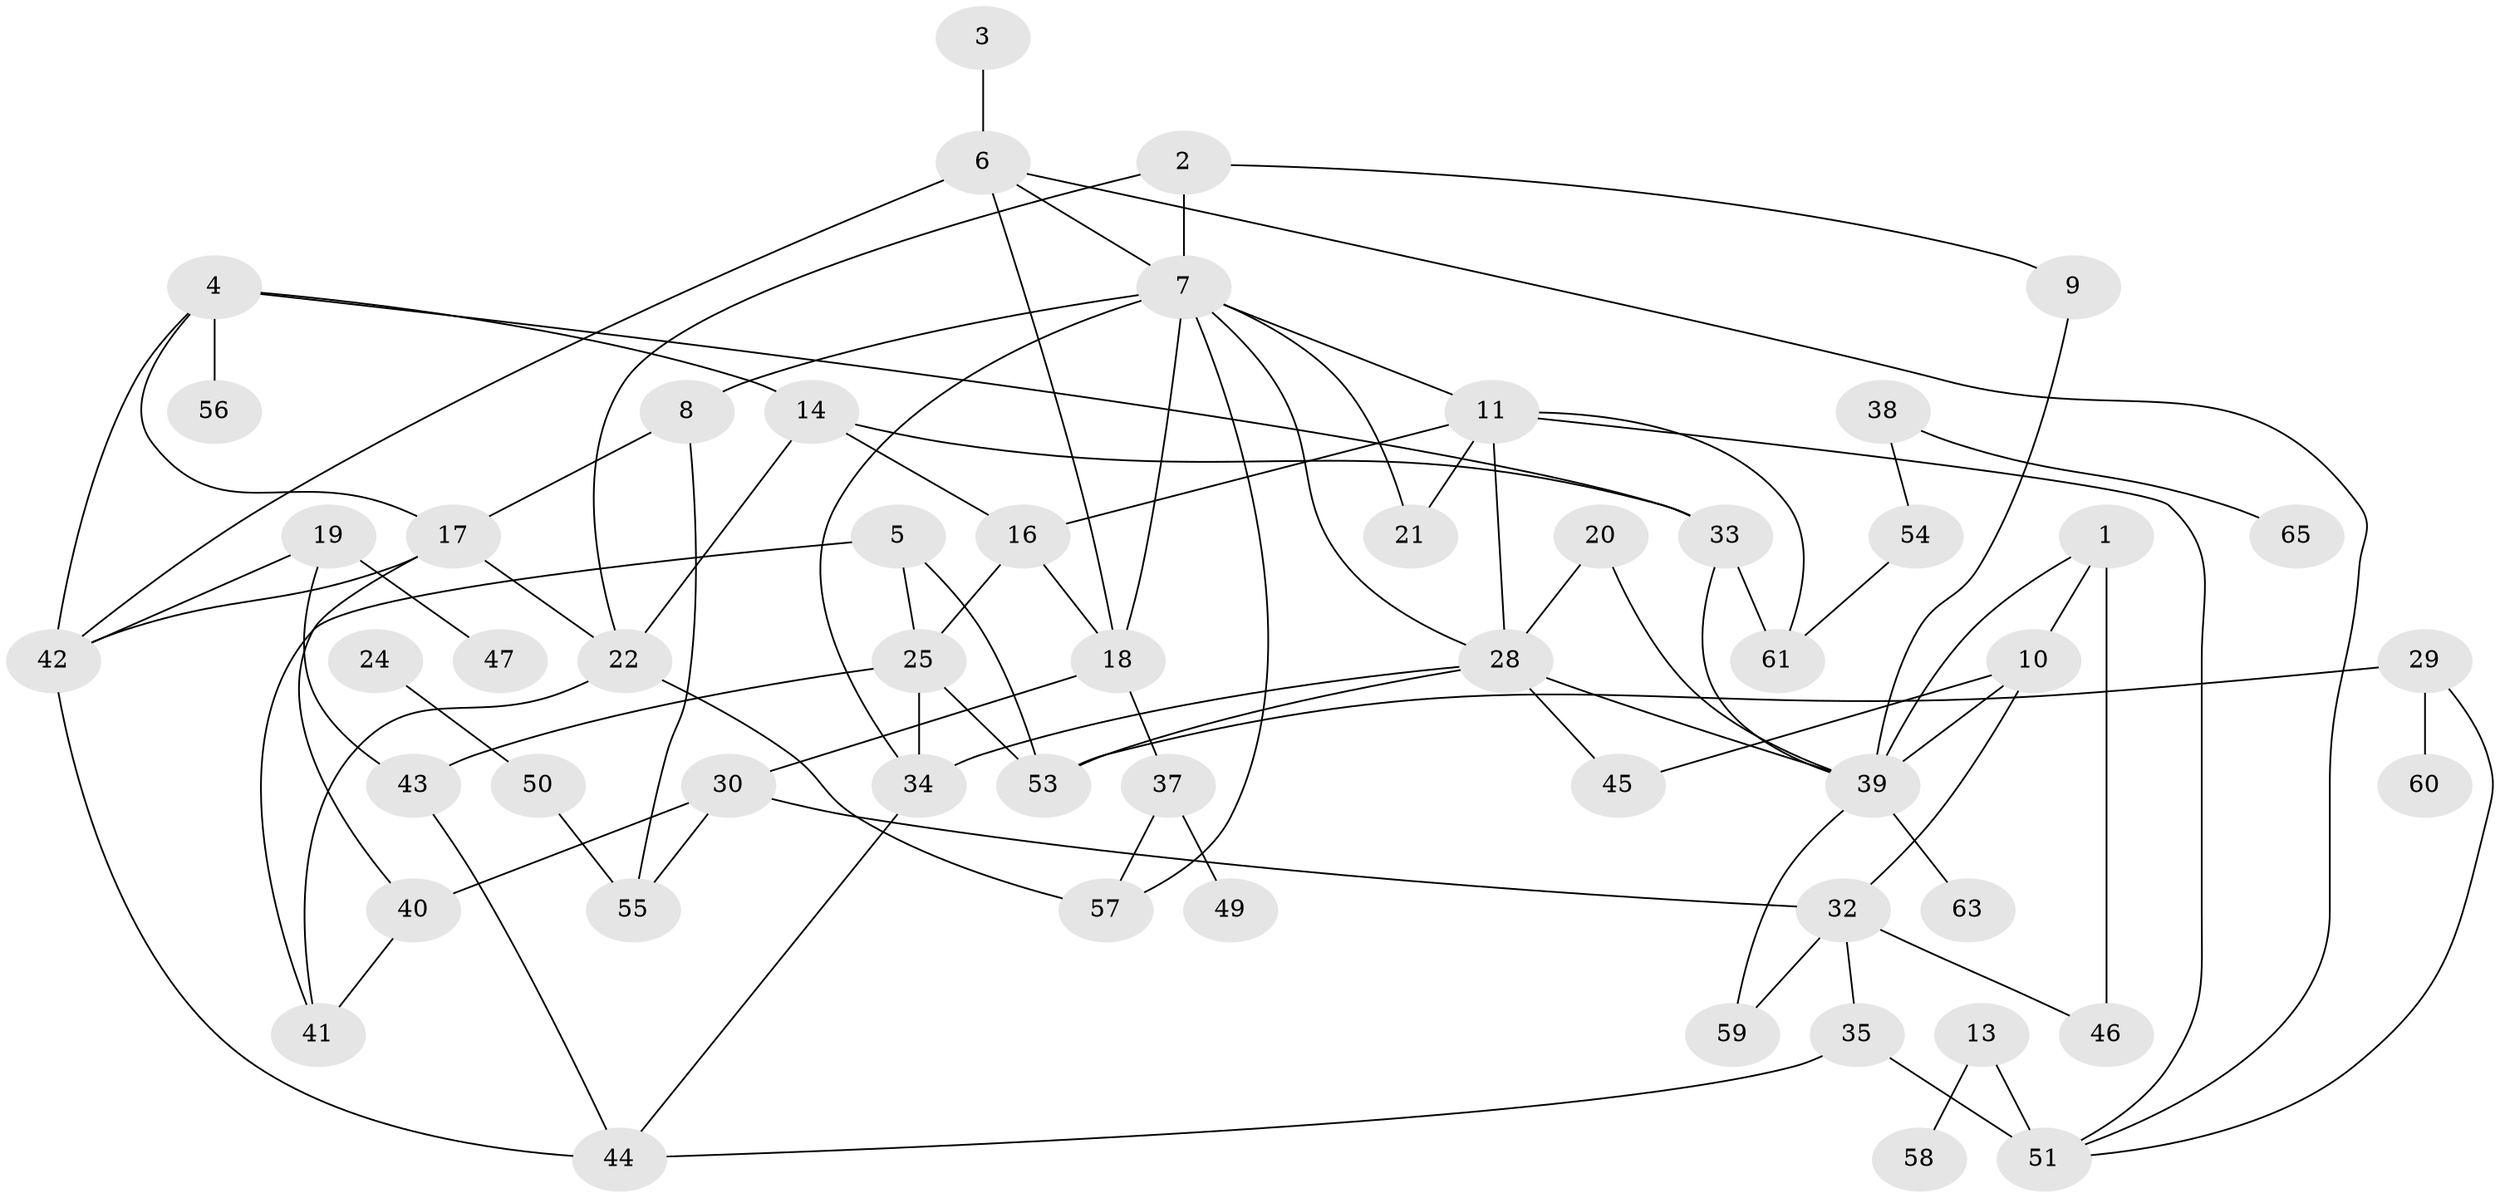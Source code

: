 // original degree distribution, {1: 0.16541353383458646, 3: 0.24812030075187969, 4: 0.11278195488721804, 2: 0.2781954887218045, 0: 0.09774436090225563, 5: 0.08270676691729323, 6: 0.015037593984962405}
// Generated by graph-tools (version 1.1) at 2025/33/03/09/25 02:33:44]
// undirected, 54 vertices, 89 edges
graph export_dot {
graph [start="1"]
  node [color=gray90,style=filled];
  1;
  2;
  3;
  4;
  5;
  6;
  7;
  8;
  9;
  10;
  11;
  13;
  14;
  16;
  17;
  18;
  19;
  20;
  21;
  22;
  24;
  25;
  28;
  29;
  30;
  32;
  33;
  34;
  35;
  37;
  38;
  39;
  40;
  41;
  42;
  43;
  44;
  45;
  46;
  47;
  49;
  50;
  51;
  53;
  54;
  55;
  56;
  57;
  58;
  59;
  60;
  61;
  63;
  65;
  1 -- 10 [weight=1.0];
  1 -- 39 [weight=1.0];
  1 -- 46 [weight=2.0];
  2 -- 7 [weight=1.0];
  2 -- 9 [weight=1.0];
  2 -- 22 [weight=1.0];
  3 -- 6 [weight=2.0];
  4 -- 14 [weight=1.0];
  4 -- 17 [weight=1.0];
  4 -- 33 [weight=1.0];
  4 -- 42 [weight=1.0];
  4 -- 56 [weight=1.0];
  5 -- 25 [weight=1.0];
  5 -- 41 [weight=1.0];
  5 -- 53 [weight=1.0];
  6 -- 7 [weight=1.0];
  6 -- 18 [weight=1.0];
  6 -- 42 [weight=1.0];
  6 -- 51 [weight=1.0];
  7 -- 8 [weight=1.0];
  7 -- 11 [weight=1.0];
  7 -- 18 [weight=1.0];
  7 -- 21 [weight=1.0];
  7 -- 28 [weight=1.0];
  7 -- 34 [weight=2.0];
  7 -- 57 [weight=1.0];
  8 -- 17 [weight=1.0];
  8 -- 55 [weight=1.0];
  9 -- 39 [weight=1.0];
  10 -- 32 [weight=1.0];
  10 -- 39 [weight=2.0];
  10 -- 45 [weight=1.0];
  11 -- 16 [weight=1.0];
  11 -- 21 [weight=1.0];
  11 -- 28 [weight=1.0];
  11 -- 51 [weight=1.0];
  11 -- 61 [weight=1.0];
  13 -- 51 [weight=2.0];
  13 -- 58 [weight=1.0];
  14 -- 16 [weight=1.0];
  14 -- 22 [weight=1.0];
  14 -- 33 [weight=1.0];
  16 -- 18 [weight=1.0];
  16 -- 25 [weight=1.0];
  17 -- 22 [weight=1.0];
  17 -- 40 [weight=1.0];
  17 -- 42 [weight=2.0];
  18 -- 30 [weight=1.0];
  18 -- 37 [weight=1.0];
  19 -- 42 [weight=1.0];
  19 -- 43 [weight=1.0];
  19 -- 47 [weight=1.0];
  20 -- 28 [weight=1.0];
  20 -- 39 [weight=1.0];
  22 -- 41 [weight=1.0];
  22 -- 57 [weight=1.0];
  24 -- 50 [weight=1.0];
  25 -- 34 [weight=1.0];
  25 -- 43 [weight=1.0];
  25 -- 53 [weight=1.0];
  28 -- 34 [weight=1.0];
  28 -- 39 [weight=1.0];
  28 -- 45 [weight=1.0];
  28 -- 53 [weight=1.0];
  29 -- 51 [weight=1.0];
  29 -- 53 [weight=2.0];
  29 -- 60 [weight=1.0];
  30 -- 32 [weight=1.0];
  30 -- 40 [weight=1.0];
  30 -- 55 [weight=1.0];
  32 -- 35 [weight=1.0];
  32 -- 46 [weight=1.0];
  32 -- 59 [weight=1.0];
  33 -- 39 [weight=1.0];
  33 -- 61 [weight=1.0];
  34 -- 44 [weight=1.0];
  35 -- 44 [weight=1.0];
  35 -- 51 [weight=2.0];
  37 -- 49 [weight=1.0];
  37 -- 57 [weight=1.0];
  38 -- 54 [weight=1.0];
  38 -- 65 [weight=1.0];
  39 -- 59 [weight=1.0];
  39 -- 63 [weight=1.0];
  40 -- 41 [weight=1.0];
  42 -- 44 [weight=1.0];
  43 -- 44 [weight=1.0];
  50 -- 55 [weight=1.0];
  54 -- 61 [weight=1.0];
}

